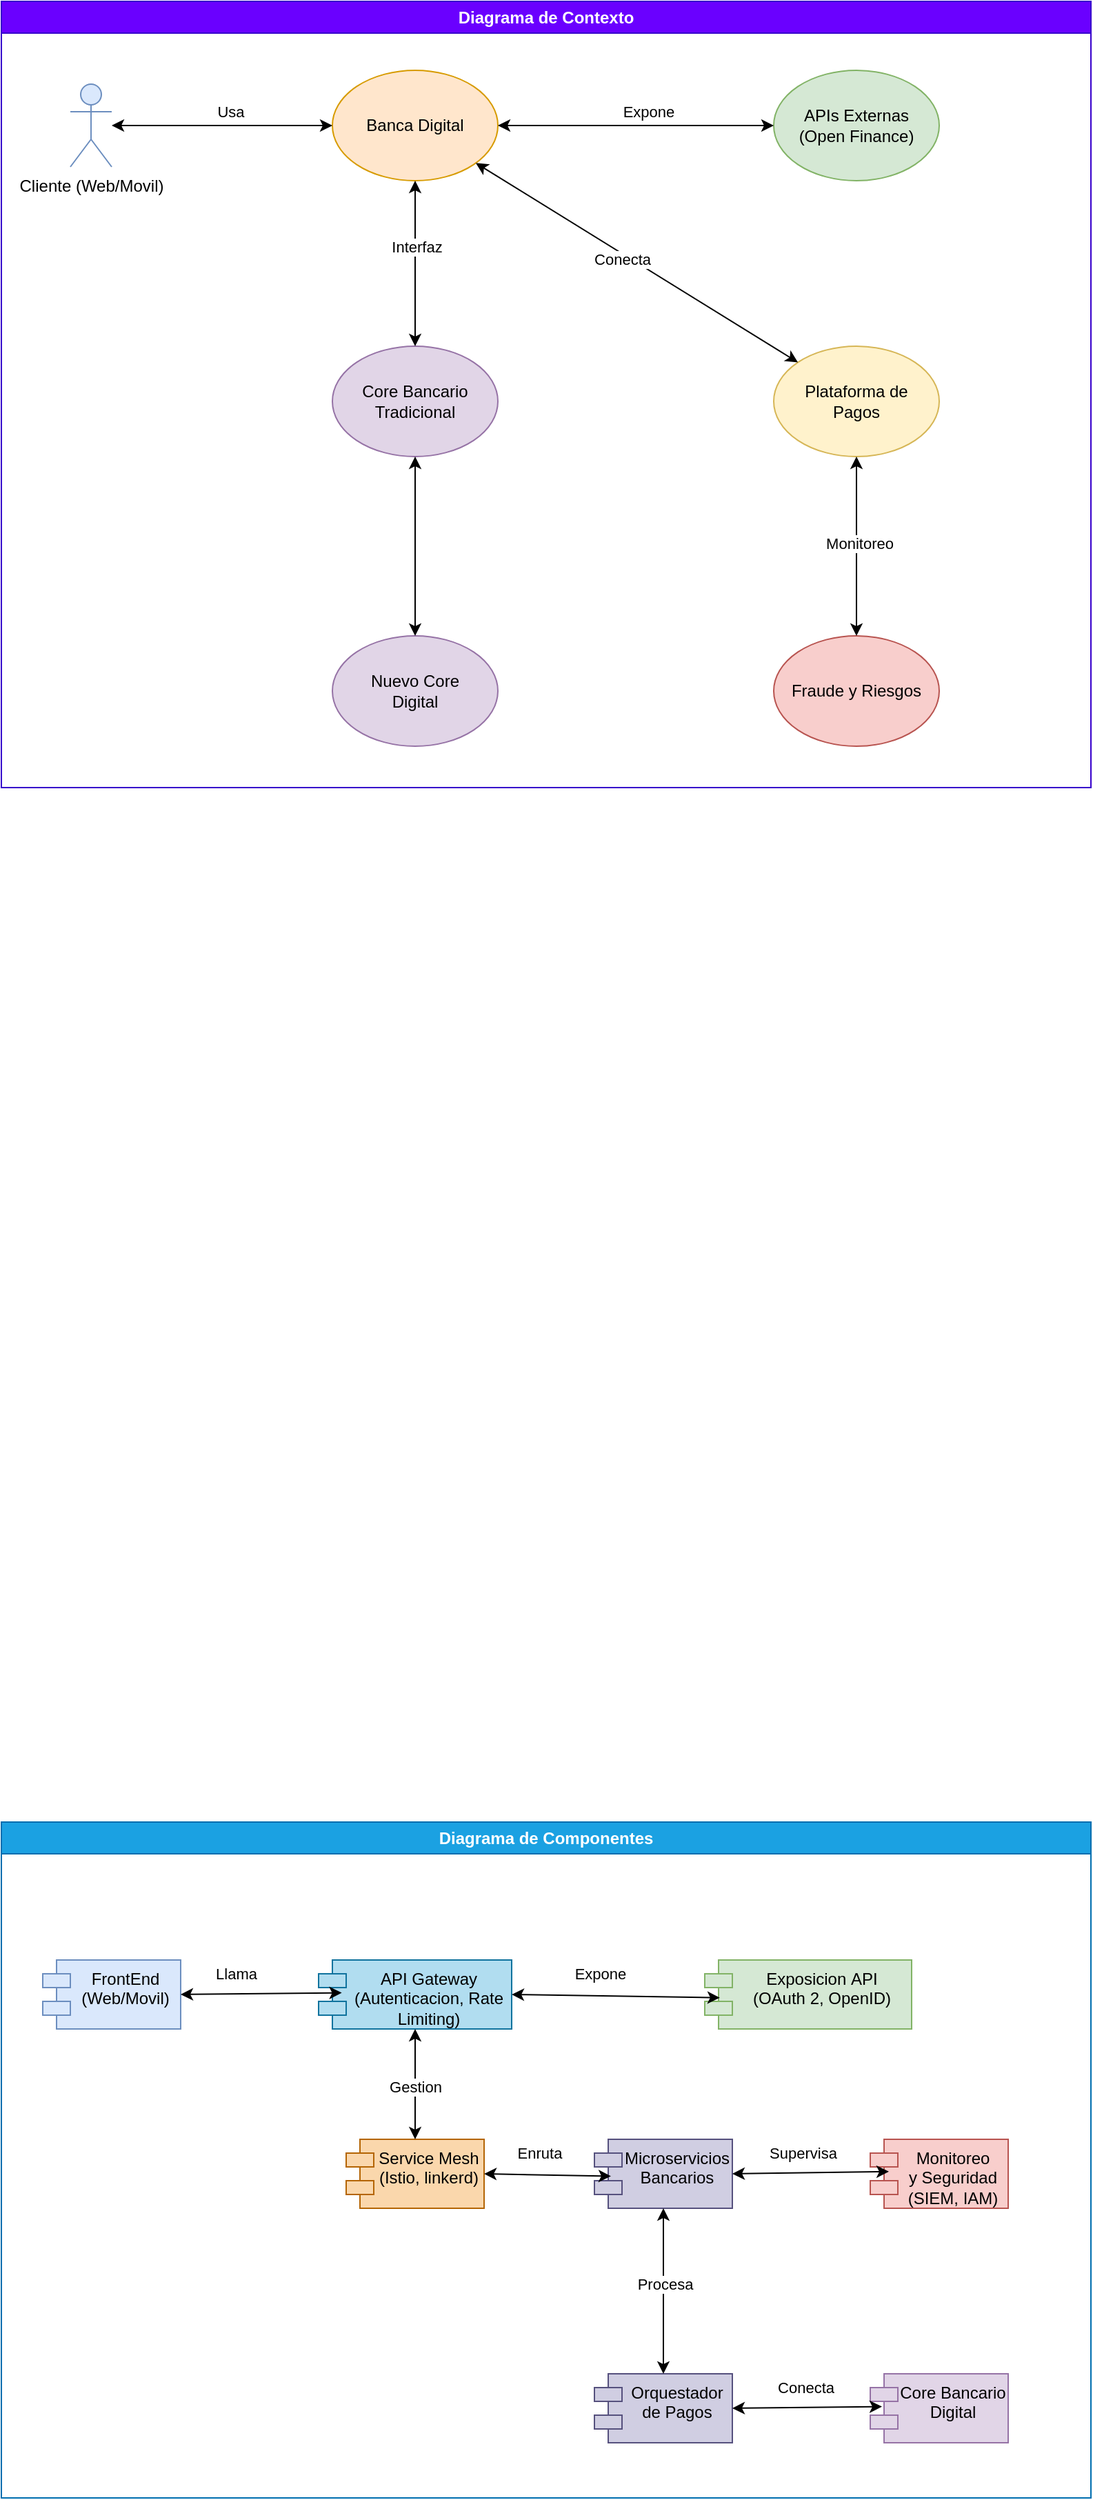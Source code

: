 <mxfile version="26.0.11" pages="3">
  <diagram name="C4-Ctx" id="KD73vJJ_ITl08i1PaZ_e">
    <mxGraphModel dx="1194" dy="592" grid="1" gridSize="10" guides="1" tooltips="1" connect="1" arrows="1" fold="1" page="1" pageScale="1" pageWidth="827" pageHeight="1169" math="0" shadow="0">
      <root>
        <mxCell id="0" />
        <mxCell id="1" parent="0" />
        <mxCell id="Lg5PiGHGSfTX3QaenPzm-1" value="Cliente (Web/Movil)" style="shape=umlActor;verticalLabelPosition=bottom;verticalAlign=top;html=1;outlineConnect=0;fillColor=#dae8fc;strokeColor=#6c8ebf;" vertex="1" parent="1">
          <mxGeometry x="60" y="180" width="30" height="60" as="geometry" />
        </mxCell>
        <mxCell id="Lg5PiGHGSfTX3QaenPzm-2" value="Banca Digital" style="ellipse;whiteSpace=wrap;html=1;fillColor=#ffe6cc;strokeColor=#d79b00;" vertex="1" parent="1">
          <mxGeometry x="250" y="170" width="120" height="80" as="geometry" />
        </mxCell>
        <mxCell id="Lg5PiGHGSfTX3QaenPzm-3" value="" style="endArrow=classic;startArrow=classic;html=1;rounded=0;entryX=0;entryY=0.5;entryDx=0;entryDy=0;" edge="1" parent="1" source="Lg5PiGHGSfTX3QaenPzm-1" target="Lg5PiGHGSfTX3QaenPzm-2">
          <mxGeometry width="50" height="50" relative="1" as="geometry">
            <mxPoint x="190" y="430" as="sourcePoint" />
            <mxPoint x="240" y="380" as="targetPoint" />
          </mxGeometry>
        </mxCell>
        <mxCell id="Lg5PiGHGSfTX3QaenPzm-4" value="Usa" style="edgeLabel;html=1;align=center;verticalAlign=middle;resizable=0;points=[];" vertex="1" connectable="0" parent="Lg5PiGHGSfTX3QaenPzm-3">
          <mxGeometry x="0.075" y="2" relative="1" as="geometry">
            <mxPoint y="-8" as="offset" />
          </mxGeometry>
        </mxCell>
        <mxCell id="Lg5PiGHGSfTX3QaenPzm-5" value="APIs Externas&lt;div&gt;(Open Finance)&lt;/div&gt;" style="ellipse;whiteSpace=wrap;html=1;fillColor=#d5e8d4;strokeColor=#82b366;" vertex="1" parent="1">
          <mxGeometry x="570" y="170" width="120" height="80" as="geometry" />
        </mxCell>
        <mxCell id="Lg5PiGHGSfTX3QaenPzm-6" value="" style="endArrow=classic;startArrow=classic;html=1;rounded=0;entryX=0;entryY=0.5;entryDx=0;entryDy=0;exitX=1;exitY=0.5;exitDx=0;exitDy=0;" edge="1" parent="1" source="Lg5PiGHGSfTX3QaenPzm-2" target="Lg5PiGHGSfTX3QaenPzm-5">
          <mxGeometry width="50" height="50" relative="1" as="geometry">
            <mxPoint x="420" y="430" as="sourcePoint" />
            <mxPoint x="470" y="380" as="targetPoint" />
          </mxGeometry>
        </mxCell>
        <mxCell id="Lg5PiGHGSfTX3QaenPzm-7" value="Expone" style="edgeLabel;html=1;align=center;verticalAlign=middle;resizable=0;points=[];" vertex="1" connectable="0" parent="Lg5PiGHGSfTX3QaenPzm-6">
          <mxGeometry x="0.09" y="-5" relative="1" as="geometry">
            <mxPoint y="-15" as="offset" />
          </mxGeometry>
        </mxCell>
        <mxCell id="Lg5PiGHGSfTX3QaenPzm-8" value="Core Bancario&lt;div&gt;Tradicional&lt;/div&gt;" style="ellipse;whiteSpace=wrap;html=1;fillColor=#e1d5e7;strokeColor=#9673a6;" vertex="1" parent="1">
          <mxGeometry x="250" y="370" width="120" height="80" as="geometry" />
        </mxCell>
        <mxCell id="Lg5PiGHGSfTX3QaenPzm-9" value="Nuevo Core&lt;div&gt;Digital&lt;/div&gt;" style="ellipse;whiteSpace=wrap;html=1;fillColor=#e1d5e7;strokeColor=#9673a6;" vertex="1" parent="1">
          <mxGeometry x="250" y="580" width="120" height="80" as="geometry" />
        </mxCell>
        <mxCell id="Lg5PiGHGSfTX3QaenPzm-10" value="Plataforma de&lt;div&gt;Pagos&lt;/div&gt;" style="ellipse;whiteSpace=wrap;html=1;fillColor=#fff2cc;strokeColor=#d6b656;" vertex="1" parent="1">
          <mxGeometry x="570" y="370" width="120" height="80" as="geometry" />
        </mxCell>
        <mxCell id="Lg5PiGHGSfTX3QaenPzm-11" value="Fraude y Riesgos" style="ellipse;whiteSpace=wrap;html=1;fillColor=#f8cecc;strokeColor=#b85450;" vertex="1" parent="1">
          <mxGeometry x="570" y="580" width="120" height="80" as="geometry" />
        </mxCell>
        <mxCell id="Lg5PiGHGSfTX3QaenPzm-13" value="" style="endArrow=classic;startArrow=classic;html=1;rounded=0;exitX=0;exitY=0;exitDx=0;exitDy=0;" edge="1" parent="1" source="Lg5PiGHGSfTX3QaenPzm-10" target="Lg5PiGHGSfTX3QaenPzm-2">
          <mxGeometry width="50" height="50" relative="1" as="geometry">
            <mxPoint x="410" y="420" as="sourcePoint" />
            <mxPoint x="460" y="370" as="targetPoint" />
          </mxGeometry>
        </mxCell>
        <mxCell id="Lg5PiGHGSfTX3QaenPzm-17" value="Conecta" style="edgeLabel;html=1;align=center;verticalAlign=middle;resizable=0;points=[];" vertex="1" connectable="0" parent="Lg5PiGHGSfTX3QaenPzm-13">
          <mxGeometry x="0.066" y="3" relative="1" as="geometry">
            <mxPoint x="-2" as="offset" />
          </mxGeometry>
        </mxCell>
        <mxCell id="Lg5PiGHGSfTX3QaenPzm-14" value="" style="endArrow=classic;startArrow=classic;html=1;rounded=0;entryX=0.5;entryY=1;entryDx=0;entryDy=0;" edge="1" parent="1" source="Lg5PiGHGSfTX3QaenPzm-8" target="Lg5PiGHGSfTX3QaenPzm-2">
          <mxGeometry width="50" height="50" relative="1" as="geometry">
            <mxPoint x="410" y="420" as="sourcePoint" />
            <mxPoint x="460" y="370" as="targetPoint" />
          </mxGeometry>
        </mxCell>
        <mxCell id="Lg5PiGHGSfTX3QaenPzm-18" value="Interfaz" style="edgeLabel;html=1;align=center;verticalAlign=middle;resizable=0;points=[];" vertex="1" connectable="0" parent="Lg5PiGHGSfTX3QaenPzm-14">
          <mxGeometry x="0.201" y="-1" relative="1" as="geometry">
            <mxPoint as="offset" />
          </mxGeometry>
        </mxCell>
        <mxCell id="Lg5PiGHGSfTX3QaenPzm-15" value="" style="endArrow=classic;startArrow=classic;html=1;rounded=0;entryX=0.5;entryY=1;entryDx=0;entryDy=0;exitX=0.5;exitY=0;exitDx=0;exitDy=0;" edge="1" parent="1" source="Lg5PiGHGSfTX3QaenPzm-9" target="Lg5PiGHGSfTX3QaenPzm-8">
          <mxGeometry width="50" height="50" relative="1" as="geometry">
            <mxPoint x="410" y="420" as="sourcePoint" />
            <mxPoint x="460" y="370" as="targetPoint" />
          </mxGeometry>
        </mxCell>
        <mxCell id="Lg5PiGHGSfTX3QaenPzm-16" value="" style="endArrow=classic;startArrow=classic;html=1;rounded=0;entryX=0.5;entryY=1;entryDx=0;entryDy=0;exitX=0.5;exitY=0;exitDx=0;exitDy=0;" edge="1" parent="1" source="Lg5PiGHGSfTX3QaenPzm-11" target="Lg5PiGHGSfTX3QaenPzm-10">
          <mxGeometry width="50" height="50" relative="1" as="geometry">
            <mxPoint x="410" y="420" as="sourcePoint" />
            <mxPoint x="460" y="370" as="targetPoint" />
          </mxGeometry>
        </mxCell>
        <mxCell id="Lg5PiGHGSfTX3QaenPzm-19" value="Monitoreo" style="edgeLabel;html=1;align=center;verticalAlign=middle;resizable=0;points=[];" vertex="1" connectable="0" parent="Lg5PiGHGSfTX3QaenPzm-16">
          <mxGeometry x="0.027" y="-2" relative="1" as="geometry">
            <mxPoint as="offset" />
          </mxGeometry>
        </mxCell>
        <mxCell id="Lg5PiGHGSfTX3QaenPzm-20" value="Diagrama de Contexto" style="swimlane;whiteSpace=wrap;html=1;fillColor=#6a00ff;fontColor=#ffffff;strokeColor=#3700CC;" vertex="1" parent="1">
          <mxGeometry x="10" y="120" width="790" height="570" as="geometry" />
        </mxCell>
        <mxCell id="Lg5PiGHGSfTX3QaenPzm-51" value="Diagrama de Componentes" style="swimlane;whiteSpace=wrap;html=1;fillColor=#1ba1e2;strokeColor=#006EAF;fontColor=#ffffff;" vertex="1" parent="1">
          <mxGeometry x="10" y="1440" width="790" height="490" as="geometry" />
        </mxCell>
        <mxCell id="Lg5PiGHGSfTX3QaenPzm-52" value="FrontEnd&lt;div&gt;(Web/Movil)&lt;/div&gt;" style="shape=module;align=left;spacingLeft=20;align=center;verticalAlign=top;whiteSpace=wrap;html=1;fillColor=#dae8fc;strokeColor=#6c8ebf;" vertex="1" parent="Lg5PiGHGSfTX3QaenPzm-51">
          <mxGeometry x="30" y="100" width="100" height="50" as="geometry" />
        </mxCell>
        <mxCell id="Lg5PiGHGSfTX3QaenPzm-54" value="API Gateway&lt;div&gt;(Autenticacion, Rate Limiting)&lt;/div&gt;" style="shape=module;align=left;spacingLeft=20;align=center;verticalAlign=top;whiteSpace=wrap;html=1;fillColor=#b1ddf0;strokeColor=#10739e;" vertex="1" parent="Lg5PiGHGSfTX3QaenPzm-51">
          <mxGeometry x="230" y="100" width="140" height="50" as="geometry" />
        </mxCell>
        <mxCell id="Lg5PiGHGSfTX3QaenPzm-55" value="Exposicion&amp;nbsp;&lt;span style=&quot;background-color: transparent; color: light-dark(rgb(0, 0, 0), rgb(255, 255, 255));&quot;&gt;API&lt;/span&gt;&lt;div&gt;(OAuth 2, OpenID)&lt;/div&gt;" style="shape=module;align=left;spacingLeft=20;align=center;verticalAlign=top;whiteSpace=wrap;html=1;fillColor=#d5e8d4;strokeColor=#82b366;" vertex="1" parent="Lg5PiGHGSfTX3QaenPzm-51">
          <mxGeometry x="510" y="100" width="150" height="50" as="geometry" />
        </mxCell>
        <mxCell id="Lg5PiGHGSfTX3QaenPzm-56" value="Service Mesh&lt;div&gt;(Istio, linkerd)&lt;/div&gt;" style="shape=module;align=left;spacingLeft=20;align=center;verticalAlign=top;whiteSpace=wrap;html=1;fillColor=#fad7ac;strokeColor=#b46504;" vertex="1" parent="Lg5PiGHGSfTX3QaenPzm-51">
          <mxGeometry x="250" y="230" width="100" height="50" as="geometry" />
        </mxCell>
        <mxCell id="Lg5PiGHGSfTX3QaenPzm-57" value="" style="endArrow=classic;startArrow=classic;html=1;rounded=0;exitX=1;exitY=0.5;exitDx=0;exitDy=0;entryX=0.12;entryY=0.476;entryDx=0;entryDy=0;entryPerimeter=0;" edge="1" parent="Lg5PiGHGSfTX3QaenPzm-51" source="Lg5PiGHGSfTX3QaenPzm-52" target="Lg5PiGHGSfTX3QaenPzm-54">
          <mxGeometry width="50" height="50" relative="1" as="geometry">
            <mxPoint x="270" y="150" as="sourcePoint" />
            <mxPoint x="320" y="100" as="targetPoint" />
          </mxGeometry>
        </mxCell>
        <mxCell id="Lg5PiGHGSfTX3QaenPzm-58" value="Llama" style="edgeLabel;html=1;align=center;verticalAlign=middle;resizable=0;points=[];" vertex="1" connectable="0" parent="Lg5PiGHGSfTX3QaenPzm-57">
          <mxGeometry x="-0.319" relative="1" as="geometry">
            <mxPoint y="-15" as="offset" />
          </mxGeometry>
        </mxCell>
        <mxCell id="Lg5PiGHGSfTX3QaenPzm-59" value="" style="endArrow=classic;startArrow=classic;html=1;rounded=0;entryX=0.073;entryY=0.547;entryDx=0;entryDy=0;entryPerimeter=0;exitX=1;exitY=0.5;exitDx=0;exitDy=0;" edge="1" parent="Lg5PiGHGSfTX3QaenPzm-51" source="Lg5PiGHGSfTX3QaenPzm-54" target="Lg5PiGHGSfTX3QaenPzm-55">
          <mxGeometry width="50" height="50" relative="1" as="geometry">
            <mxPoint x="270" y="150" as="sourcePoint" />
            <mxPoint x="320" y="100" as="targetPoint" />
          </mxGeometry>
        </mxCell>
        <mxCell id="Lg5PiGHGSfTX3QaenPzm-60" value="Expone" style="edgeLabel;html=1;align=center;verticalAlign=middle;resizable=0;points=[];" vertex="1" connectable="0" parent="Lg5PiGHGSfTX3QaenPzm-59">
          <mxGeometry x="-0.153" relative="1" as="geometry">
            <mxPoint y="-16" as="offset" />
          </mxGeometry>
        </mxCell>
        <mxCell id="Lg5PiGHGSfTX3QaenPzm-61" value="Microservicios&lt;div&gt;Bancarios&lt;/div&gt;" style="shape=module;align=left;spacingLeft=20;align=center;verticalAlign=top;whiteSpace=wrap;html=1;fillColor=#d0cee2;strokeColor=#56517e;" vertex="1" parent="Lg5PiGHGSfTX3QaenPzm-51">
          <mxGeometry x="430" y="230" width="100" height="50" as="geometry" />
        </mxCell>
        <mxCell id="Lg5PiGHGSfTX3QaenPzm-62" value="Monitoreo&lt;div&gt;y Seguridad&lt;/div&gt;&lt;div&gt;(SIEM, IAM)&lt;/div&gt;" style="shape=module;align=left;spacingLeft=20;align=center;verticalAlign=top;whiteSpace=wrap;html=1;fillColor=#f8cecc;strokeColor=#b85450;" vertex="1" parent="Lg5PiGHGSfTX3QaenPzm-51">
          <mxGeometry x="630" y="230" width="100" height="50" as="geometry" />
        </mxCell>
        <mxCell id="Lg5PiGHGSfTX3QaenPzm-63" value="Orquestador&lt;div&gt;de Pagos&lt;/div&gt;" style="shape=module;align=left;spacingLeft=20;align=center;verticalAlign=top;whiteSpace=wrap;html=1;fillColor=#d0cee2;strokeColor=#56517e;" vertex="1" parent="Lg5PiGHGSfTX3QaenPzm-51">
          <mxGeometry x="430" y="400" width="100" height="50" as="geometry" />
        </mxCell>
        <mxCell id="Lg5PiGHGSfTX3QaenPzm-64" value="Core Bancario&lt;div&gt;Digital&lt;/div&gt;" style="shape=module;align=left;spacingLeft=20;align=center;verticalAlign=top;whiteSpace=wrap;html=1;fillColor=#e1d5e7;strokeColor=#9673a6;" vertex="1" parent="Lg5PiGHGSfTX3QaenPzm-51">
          <mxGeometry x="630" y="400" width="100" height="50" as="geometry" />
        </mxCell>
        <mxCell id="Lg5PiGHGSfTX3QaenPzm-65" value="" style="endArrow=classic;startArrow=classic;html=1;rounded=0;exitX=0.5;exitY=0;exitDx=0;exitDy=0;entryX=0.5;entryY=1;entryDx=0;entryDy=0;" edge="1" parent="Lg5PiGHGSfTX3QaenPzm-51" source="Lg5PiGHGSfTX3QaenPzm-56" target="Lg5PiGHGSfTX3QaenPzm-54">
          <mxGeometry width="50" height="50" relative="1" as="geometry">
            <mxPoint x="270" y="150" as="sourcePoint" />
            <mxPoint x="310" y="160" as="targetPoint" />
          </mxGeometry>
        </mxCell>
        <mxCell id="Lg5PiGHGSfTX3QaenPzm-67" value="Gestion" style="edgeLabel;html=1;align=center;verticalAlign=middle;resizable=0;points=[];" vertex="1" connectable="0" parent="Lg5PiGHGSfTX3QaenPzm-65">
          <mxGeometry x="-0.051" relative="1" as="geometry">
            <mxPoint as="offset" />
          </mxGeometry>
        </mxCell>
        <mxCell id="Lg5PiGHGSfTX3QaenPzm-69" value="" style="endArrow=classic;startArrow=classic;html=1;rounded=0;entryX=0.12;entryY=0.535;entryDx=0;entryDy=0;entryPerimeter=0;exitX=1;exitY=0.5;exitDx=0;exitDy=0;" edge="1" parent="Lg5PiGHGSfTX3QaenPzm-51" source="Lg5PiGHGSfTX3QaenPzm-56" target="Lg5PiGHGSfTX3QaenPzm-61">
          <mxGeometry width="50" height="50" relative="1" as="geometry">
            <mxPoint x="270" y="150" as="sourcePoint" />
            <mxPoint x="320" y="100" as="targetPoint" />
          </mxGeometry>
        </mxCell>
        <mxCell id="Lg5PiGHGSfTX3QaenPzm-70" value="Enruta" style="edgeLabel;html=1;align=center;verticalAlign=middle;resizable=0;points=[];" vertex="1" connectable="0" parent="Lg5PiGHGSfTX3QaenPzm-69">
          <mxGeometry x="-0.408" y="3" relative="1" as="geometry">
            <mxPoint x="13" y="-13" as="offset" />
          </mxGeometry>
        </mxCell>
        <mxCell id="Lg5PiGHGSfTX3QaenPzm-72" value="" style="endArrow=classic;startArrow=classic;html=1;rounded=0;exitX=0.5;exitY=0;exitDx=0;exitDy=0;entryX=0.5;entryY=1;entryDx=0;entryDy=0;" edge="1" parent="Lg5PiGHGSfTX3QaenPzm-51" source="Lg5PiGHGSfTX3QaenPzm-63" target="Lg5PiGHGSfTX3QaenPzm-61">
          <mxGeometry width="50" height="50" relative="1" as="geometry">
            <mxPoint x="690" y="260" as="sourcePoint" />
            <mxPoint x="740" y="210" as="targetPoint" />
          </mxGeometry>
        </mxCell>
        <mxCell id="Lg5PiGHGSfTX3QaenPzm-75" value="Procesa" style="edgeLabel;html=1;align=center;verticalAlign=middle;resizable=0;points=[];" vertex="1" connectable="0" parent="Lg5PiGHGSfTX3QaenPzm-72">
          <mxGeometry x="0.093" y="-1" relative="1" as="geometry">
            <mxPoint as="offset" />
          </mxGeometry>
        </mxCell>
        <mxCell id="Lg5PiGHGSfTX3QaenPzm-73" value="" style="endArrow=classic;startArrow=classic;html=1;rounded=0;exitX=1;exitY=0.5;exitDx=0;exitDy=0;entryX=0.085;entryY=0.476;entryDx=0;entryDy=0;entryPerimeter=0;" edge="1" parent="Lg5PiGHGSfTX3QaenPzm-51" source="Lg5PiGHGSfTX3QaenPzm-63" target="Lg5PiGHGSfTX3QaenPzm-64">
          <mxGeometry width="50" height="50" relative="1" as="geometry">
            <mxPoint x="690" y="260" as="sourcePoint" />
            <mxPoint x="740" y="210" as="targetPoint" />
          </mxGeometry>
        </mxCell>
        <mxCell id="Lg5PiGHGSfTX3QaenPzm-76" value="Conecta" style="edgeLabel;html=1;align=center;verticalAlign=middle;resizable=0;points=[];" vertex="1" connectable="0" parent="Lg5PiGHGSfTX3QaenPzm-73">
          <mxGeometry x="-0.319" y="2" relative="1" as="geometry">
            <mxPoint x="16" y="-13" as="offset" />
          </mxGeometry>
        </mxCell>
        <mxCell id="Lg5PiGHGSfTX3QaenPzm-71" value="" style="endArrow=classic;startArrow=classic;html=1;rounded=0;entryX=1;entryY=0.5;entryDx=0;entryDy=0;exitX=0.135;exitY=0.468;exitDx=0;exitDy=0;exitPerimeter=0;" edge="1" parent="Lg5PiGHGSfTX3QaenPzm-51" source="Lg5PiGHGSfTX3QaenPzm-62" target="Lg5PiGHGSfTX3QaenPzm-61">
          <mxGeometry width="50" height="50" relative="1" as="geometry">
            <mxPoint x="632" y="255" as="sourcePoint" />
            <mxPoint x="732" y="210" as="targetPoint" />
          </mxGeometry>
        </mxCell>
        <mxCell id="Lg5PiGHGSfTX3QaenPzm-74" value="Supervisa" style="edgeLabel;html=1;align=center;verticalAlign=middle;resizable=0;points=[];" vertex="1" connectable="0" parent="Lg5PiGHGSfTX3QaenPzm-71">
          <mxGeometry x="0.226" y="-4" relative="1" as="geometry">
            <mxPoint x="7" y="-11" as="offset" />
          </mxGeometry>
        </mxCell>
      </root>
    </mxGraphModel>
  </diagram>
  <diagram id="XbCuBgCJx5AkxERBaNUL" name="C4-Cont">
    <mxGraphModel dx="1194" dy="592" grid="1" gridSize="10" guides="1" tooltips="1" connect="1" arrows="1" fold="1" page="1" pageScale="1" pageWidth="827" pageHeight="1169" math="0" shadow="0">
      <root>
        <mxCell id="0" />
        <mxCell id="1" parent="0" />
        <mxCell id="vuLd_trDYShbLIRh-c6U-1" value="Diagrama de Contenedores" style="swimlane;whiteSpace=wrap;html=1;fillColor=#0050ef;fontColor=#ffffff;strokeColor=#001DBC;" vertex="1" parent="1">
          <mxGeometry x="19" y="70" width="790" height="610" as="geometry" />
        </mxCell>
        <mxCell id="vuLd_trDYShbLIRh-c6U-2" value="Cliente (App/Web)" style="shape=umlActor;verticalLabelPosition=bottom;verticalAlign=top;html=1;outlineConnect=0;fillColor=#dae8fc;strokeColor=#6c8ebf;" vertex="1" parent="vuLd_trDYShbLIRh-c6U-1">
          <mxGeometry x="51" y="100" width="30" height="60" as="geometry" />
        </mxCell>
        <mxCell id="vuLd_trDYShbLIRh-c6U-3" value="API Gateway&lt;div&gt;(Rest, gRPC, GraphQL)&lt;/div&gt;" style="ellipse;whiteSpace=wrap;html=1;fillColor=#b1ddf0;strokeColor=#10739e;" vertex="1" parent="vuLd_trDYShbLIRh-c6U-1">
          <mxGeometry x="225" y="90" width="150" height="80" as="geometry" />
        </mxCell>
        <mxCell id="vuLd_trDYShbLIRh-c6U-4" value="" style="endArrow=classic;startArrow=classic;html=1;rounded=0;entryX=0;entryY=0.5;entryDx=0;entryDy=0;" edge="1" parent="vuLd_trDYShbLIRh-c6U-1" source="vuLd_trDYShbLIRh-c6U-2" target="vuLd_trDYShbLIRh-c6U-3">
          <mxGeometry width="50" height="50" relative="1" as="geometry">
            <mxPoint x="80" y="130" as="sourcePoint" />
            <mxPoint x="330" y="100" as="targetPoint" />
          </mxGeometry>
        </mxCell>
        <mxCell id="vuLd_trDYShbLIRh-c6U-5" value="Solicita" style="edgeLabel;html=1;align=center;verticalAlign=middle;resizable=0;points=[];" vertex="1" connectable="0" parent="vuLd_trDYShbLIRh-c6U-4">
          <mxGeometry x="-0.114" y="-3" relative="1" as="geometry">
            <mxPoint y="-13" as="offset" />
          </mxGeometry>
        </mxCell>
        <mxCell id="vuLd_trDYShbLIRh-c6U-6" value="APIs Externas&lt;div&gt;(Open Finance, PSD2)&lt;/div&gt;" style="ellipse;whiteSpace=wrap;html=1;fillColor=#d5e8d4;strokeColor=#82b366;" vertex="1" parent="vuLd_trDYShbLIRh-c6U-1">
          <mxGeometry x="570" y="90" width="150" height="80" as="geometry" />
        </mxCell>
        <mxCell id="vuLd_trDYShbLIRh-c6U-7" value="Event Bus&lt;div&gt;(Kafka/RabittMQ)&lt;/div&gt;" style="ellipse;whiteSpace=wrap;html=1;fillColor=#ffe6cc;strokeColor=#d79b00;" vertex="1" parent="vuLd_trDYShbLIRh-c6U-1">
          <mxGeometry x="240" y="280" width="120" height="80" as="geometry" />
        </mxCell>
        <mxCell id="vuLd_trDYShbLIRh-c6U-8" value="Microservicios&lt;div&gt;Bancarios&lt;/div&gt;" style="ellipse;whiteSpace=wrap;html=1;fillColor=#d0cee2;strokeColor=#56517e;" vertex="1" parent="vuLd_trDYShbLIRh-c6U-1">
          <mxGeometry x="460" y="280" width="120" height="80" as="geometry" />
        </mxCell>
        <mxCell id="vuLd_trDYShbLIRh-c6U-9" value="Plataforma de&lt;div&gt;Pagos&lt;/div&gt;" style="ellipse;whiteSpace=wrap;html=1;fillColor=#fff2cc;strokeColor=#d6b656;" vertex="1" parent="vuLd_trDYShbLIRh-c6U-1">
          <mxGeometry x="650" y="280" width="120" height="80" as="geometry" />
        </mxCell>
        <mxCell id="vuLd_trDYShbLIRh-c6U-10" value="Core Bancario&lt;div&gt;Tradicional&lt;/div&gt;" style="ellipse;whiteSpace=wrap;html=1;fillColor=#e1d5e7;strokeColor=#9673a6;" vertex="1" parent="vuLd_trDYShbLIRh-c6U-1">
          <mxGeometry x="240" y="470" width="120" height="80" as="geometry" />
        </mxCell>
        <mxCell id="vuLd_trDYShbLIRh-c6U-11" value="Nuevo Core&lt;div&gt;Digital&lt;/div&gt;" style="ellipse;whiteSpace=wrap;html=1;fillColor=#e1d5e7;strokeColor=#9673a6;" vertex="1" parent="vuLd_trDYShbLIRh-c6U-1">
          <mxGeometry x="460" y="470" width="120" height="80" as="geometry" />
        </mxCell>
        <mxCell id="vuLd_trDYShbLIRh-c6U-12" value="Gestion de Fraudes&lt;div&gt;y Riesgos&lt;/div&gt;" style="ellipse;whiteSpace=wrap;html=1;fillColor=#f8cecc;strokeColor=#b85450;" vertex="1" parent="vuLd_trDYShbLIRh-c6U-1">
          <mxGeometry x="650" y="470" width="120" height="80" as="geometry" />
        </mxCell>
        <mxCell id="vuLd_trDYShbLIRh-c6U-13" value="" style="endArrow=classic;startArrow=classic;html=1;rounded=0;entryX=0.5;entryY=1;entryDx=0;entryDy=0;exitX=0.5;exitY=0;exitDx=0;exitDy=0;" edge="1" parent="vuLd_trDYShbLIRh-c6U-1" source="vuLd_trDYShbLIRh-c6U-7" target="vuLd_trDYShbLIRh-c6U-3">
          <mxGeometry width="50" height="50" relative="1" as="geometry">
            <mxPoint x="320" y="270" as="sourcePoint" />
            <mxPoint x="370" y="220" as="targetPoint" />
          </mxGeometry>
        </mxCell>
        <mxCell id="vuLd_trDYShbLIRh-c6U-14" value="Publica" style="edgeLabel;html=1;align=center;verticalAlign=middle;resizable=0;points=[];" vertex="1" connectable="0" parent="vuLd_trDYShbLIRh-c6U-13">
          <mxGeometry x="0.043" y="3" relative="1" as="geometry">
            <mxPoint as="offset" />
          </mxGeometry>
        </mxCell>
        <mxCell id="vuLd_trDYShbLIRh-c6U-15" value="" style="endArrow=classic;startArrow=classic;html=1;rounded=0;entryX=0;entryY=0.5;entryDx=0;entryDy=0;exitX=1;exitY=0.5;exitDx=0;exitDy=0;" edge="1" parent="vuLd_trDYShbLIRh-c6U-1" source="vuLd_trDYShbLIRh-c6U-7" target="vuLd_trDYShbLIRh-c6U-8">
          <mxGeometry width="50" height="50" relative="1" as="geometry">
            <mxPoint x="320" y="270" as="sourcePoint" />
            <mxPoint x="370" y="220" as="targetPoint" />
          </mxGeometry>
        </mxCell>
        <mxCell id="vuLd_trDYShbLIRh-c6U-16" value="Consume" style="edgeLabel;html=1;align=center;verticalAlign=middle;resizable=0;points=[];" vertex="1" connectable="0" parent="vuLd_trDYShbLIRh-c6U-15">
          <mxGeometry x="-0.419" y="2" relative="1" as="geometry">
            <mxPoint x="14" y="-8" as="offset" />
          </mxGeometry>
        </mxCell>
        <mxCell id="vuLd_trDYShbLIRh-c6U-17" value="" style="endArrow=classic;startArrow=classic;html=1;rounded=0;entryX=0;entryY=0.5;entryDx=0;entryDy=0;exitX=1;exitY=0.5;exitDx=0;exitDy=0;" edge="1" parent="vuLd_trDYShbLIRh-c6U-1" source="vuLd_trDYShbLIRh-c6U-3" target="vuLd_trDYShbLIRh-c6U-6">
          <mxGeometry width="50" height="50" relative="1" as="geometry">
            <mxPoint x="320" y="270" as="sourcePoint" />
            <mxPoint x="370" y="220" as="targetPoint" />
          </mxGeometry>
        </mxCell>
        <mxCell id="vuLd_trDYShbLIRh-c6U-18" value="Expone" style="edgeLabel;html=1;align=center;verticalAlign=middle;resizable=0;points=[];" vertex="1" connectable="0" parent="vuLd_trDYShbLIRh-c6U-17">
          <mxGeometry x="-0.331" y="-3" relative="1" as="geometry">
            <mxPoint x="29" y="-13" as="offset" />
          </mxGeometry>
        </mxCell>
        <mxCell id="vuLd_trDYShbLIRh-c6U-19" value="" style="endArrow=classic;startArrow=classic;html=1;rounded=0;entryX=0;entryY=0.5;entryDx=0;entryDy=0;exitX=1;exitY=0.5;exitDx=0;exitDy=0;" edge="1" parent="vuLd_trDYShbLIRh-c6U-1" source="vuLd_trDYShbLIRh-c6U-8" target="vuLd_trDYShbLIRh-c6U-9">
          <mxGeometry width="50" height="50" relative="1" as="geometry">
            <mxPoint x="320" y="270" as="sourcePoint" />
            <mxPoint x="370" y="220" as="targetPoint" />
          </mxGeometry>
        </mxCell>
        <mxCell id="vuLd_trDYShbLIRh-c6U-20" value="Llama" style="edgeLabel;html=1;align=center;verticalAlign=middle;resizable=0;points=[];" vertex="1" connectable="0" parent="vuLd_trDYShbLIRh-c6U-19">
          <mxGeometry x="-0.136" y="2" relative="1" as="geometry">
            <mxPoint as="offset" />
          </mxGeometry>
        </mxCell>
        <mxCell id="vuLd_trDYShbLIRh-c6U-21" value="" style="endArrow=classic;startArrow=classic;html=1;rounded=0;exitX=1;exitY=0;exitDx=0;exitDy=0;" edge="1" parent="vuLd_trDYShbLIRh-c6U-1" source="vuLd_trDYShbLIRh-c6U-10" target="vuLd_trDYShbLIRh-c6U-8">
          <mxGeometry width="50" height="50" relative="1" as="geometry">
            <mxPoint x="320" y="270" as="sourcePoint" />
            <mxPoint x="370" y="220" as="targetPoint" />
          </mxGeometry>
        </mxCell>
        <mxCell id="vuLd_trDYShbLIRh-c6U-22" value="Interactua" style="edgeLabel;html=1;align=center;verticalAlign=middle;resizable=0;points=[];" vertex="1" connectable="0" parent="vuLd_trDYShbLIRh-c6U-21">
          <mxGeometry x="-0.024" y="4" relative="1" as="geometry">
            <mxPoint as="offset" />
          </mxGeometry>
        </mxCell>
        <mxCell id="vuLd_trDYShbLIRh-c6U-23" value="" style="endArrow=classic;startArrow=classic;html=1;rounded=0;entryX=0.5;entryY=1;entryDx=0;entryDy=0;exitX=0.5;exitY=0;exitDx=0;exitDy=0;" edge="1" parent="vuLd_trDYShbLIRh-c6U-1" source="vuLd_trDYShbLIRh-c6U-11" target="vuLd_trDYShbLIRh-c6U-8">
          <mxGeometry width="50" height="50" relative="1" as="geometry">
            <mxPoint x="320" y="270" as="sourcePoint" />
            <mxPoint x="370" y="220" as="targetPoint" />
          </mxGeometry>
        </mxCell>
        <mxCell id="vuLd_trDYShbLIRh-c6U-24" value="Interactua" style="edgeLabel;html=1;align=center;verticalAlign=middle;resizable=0;points=[];" vertex="1" connectable="0" parent="vuLd_trDYShbLIRh-c6U-23">
          <mxGeometry x="0.353" relative="1" as="geometry">
            <mxPoint as="offset" />
          </mxGeometry>
        </mxCell>
        <mxCell id="vuLd_trDYShbLIRh-c6U-25" value="" style="endArrow=classic;startArrow=classic;html=1;rounded=0;entryX=0.5;entryY=1;entryDx=0;entryDy=0;" edge="1" parent="vuLd_trDYShbLIRh-c6U-1" source="vuLd_trDYShbLIRh-c6U-12" target="vuLd_trDYShbLIRh-c6U-9">
          <mxGeometry width="50" height="50" relative="1" as="geometry">
            <mxPoint x="570" y="270" as="sourcePoint" />
            <mxPoint x="620" y="220" as="targetPoint" />
          </mxGeometry>
        </mxCell>
        <mxCell id="vuLd_trDYShbLIRh-c6U-26" value="Monitoreo" style="edgeLabel;html=1;align=center;verticalAlign=middle;resizable=0;points=[];" vertex="1" connectable="0" parent="vuLd_trDYShbLIRh-c6U-25">
          <mxGeometry x="0.16" y="3" relative="1" as="geometry">
            <mxPoint as="offset" />
          </mxGeometry>
        </mxCell>
      </root>
    </mxGraphModel>
  </diagram>
  <diagram id="Fmr2qpg39ENbMRukXnVe" name="C4-Comp">
    <mxGraphModel dx="1194" dy="592" grid="1" gridSize="10" guides="1" tooltips="1" connect="1" arrows="1" fold="1" page="1" pageScale="1" pageWidth="827" pageHeight="1169" math="0" shadow="0">
      <root>
        <mxCell id="0" />
        <mxCell id="1" parent="0" />
      </root>
    </mxGraphModel>
  </diagram>
</mxfile>
